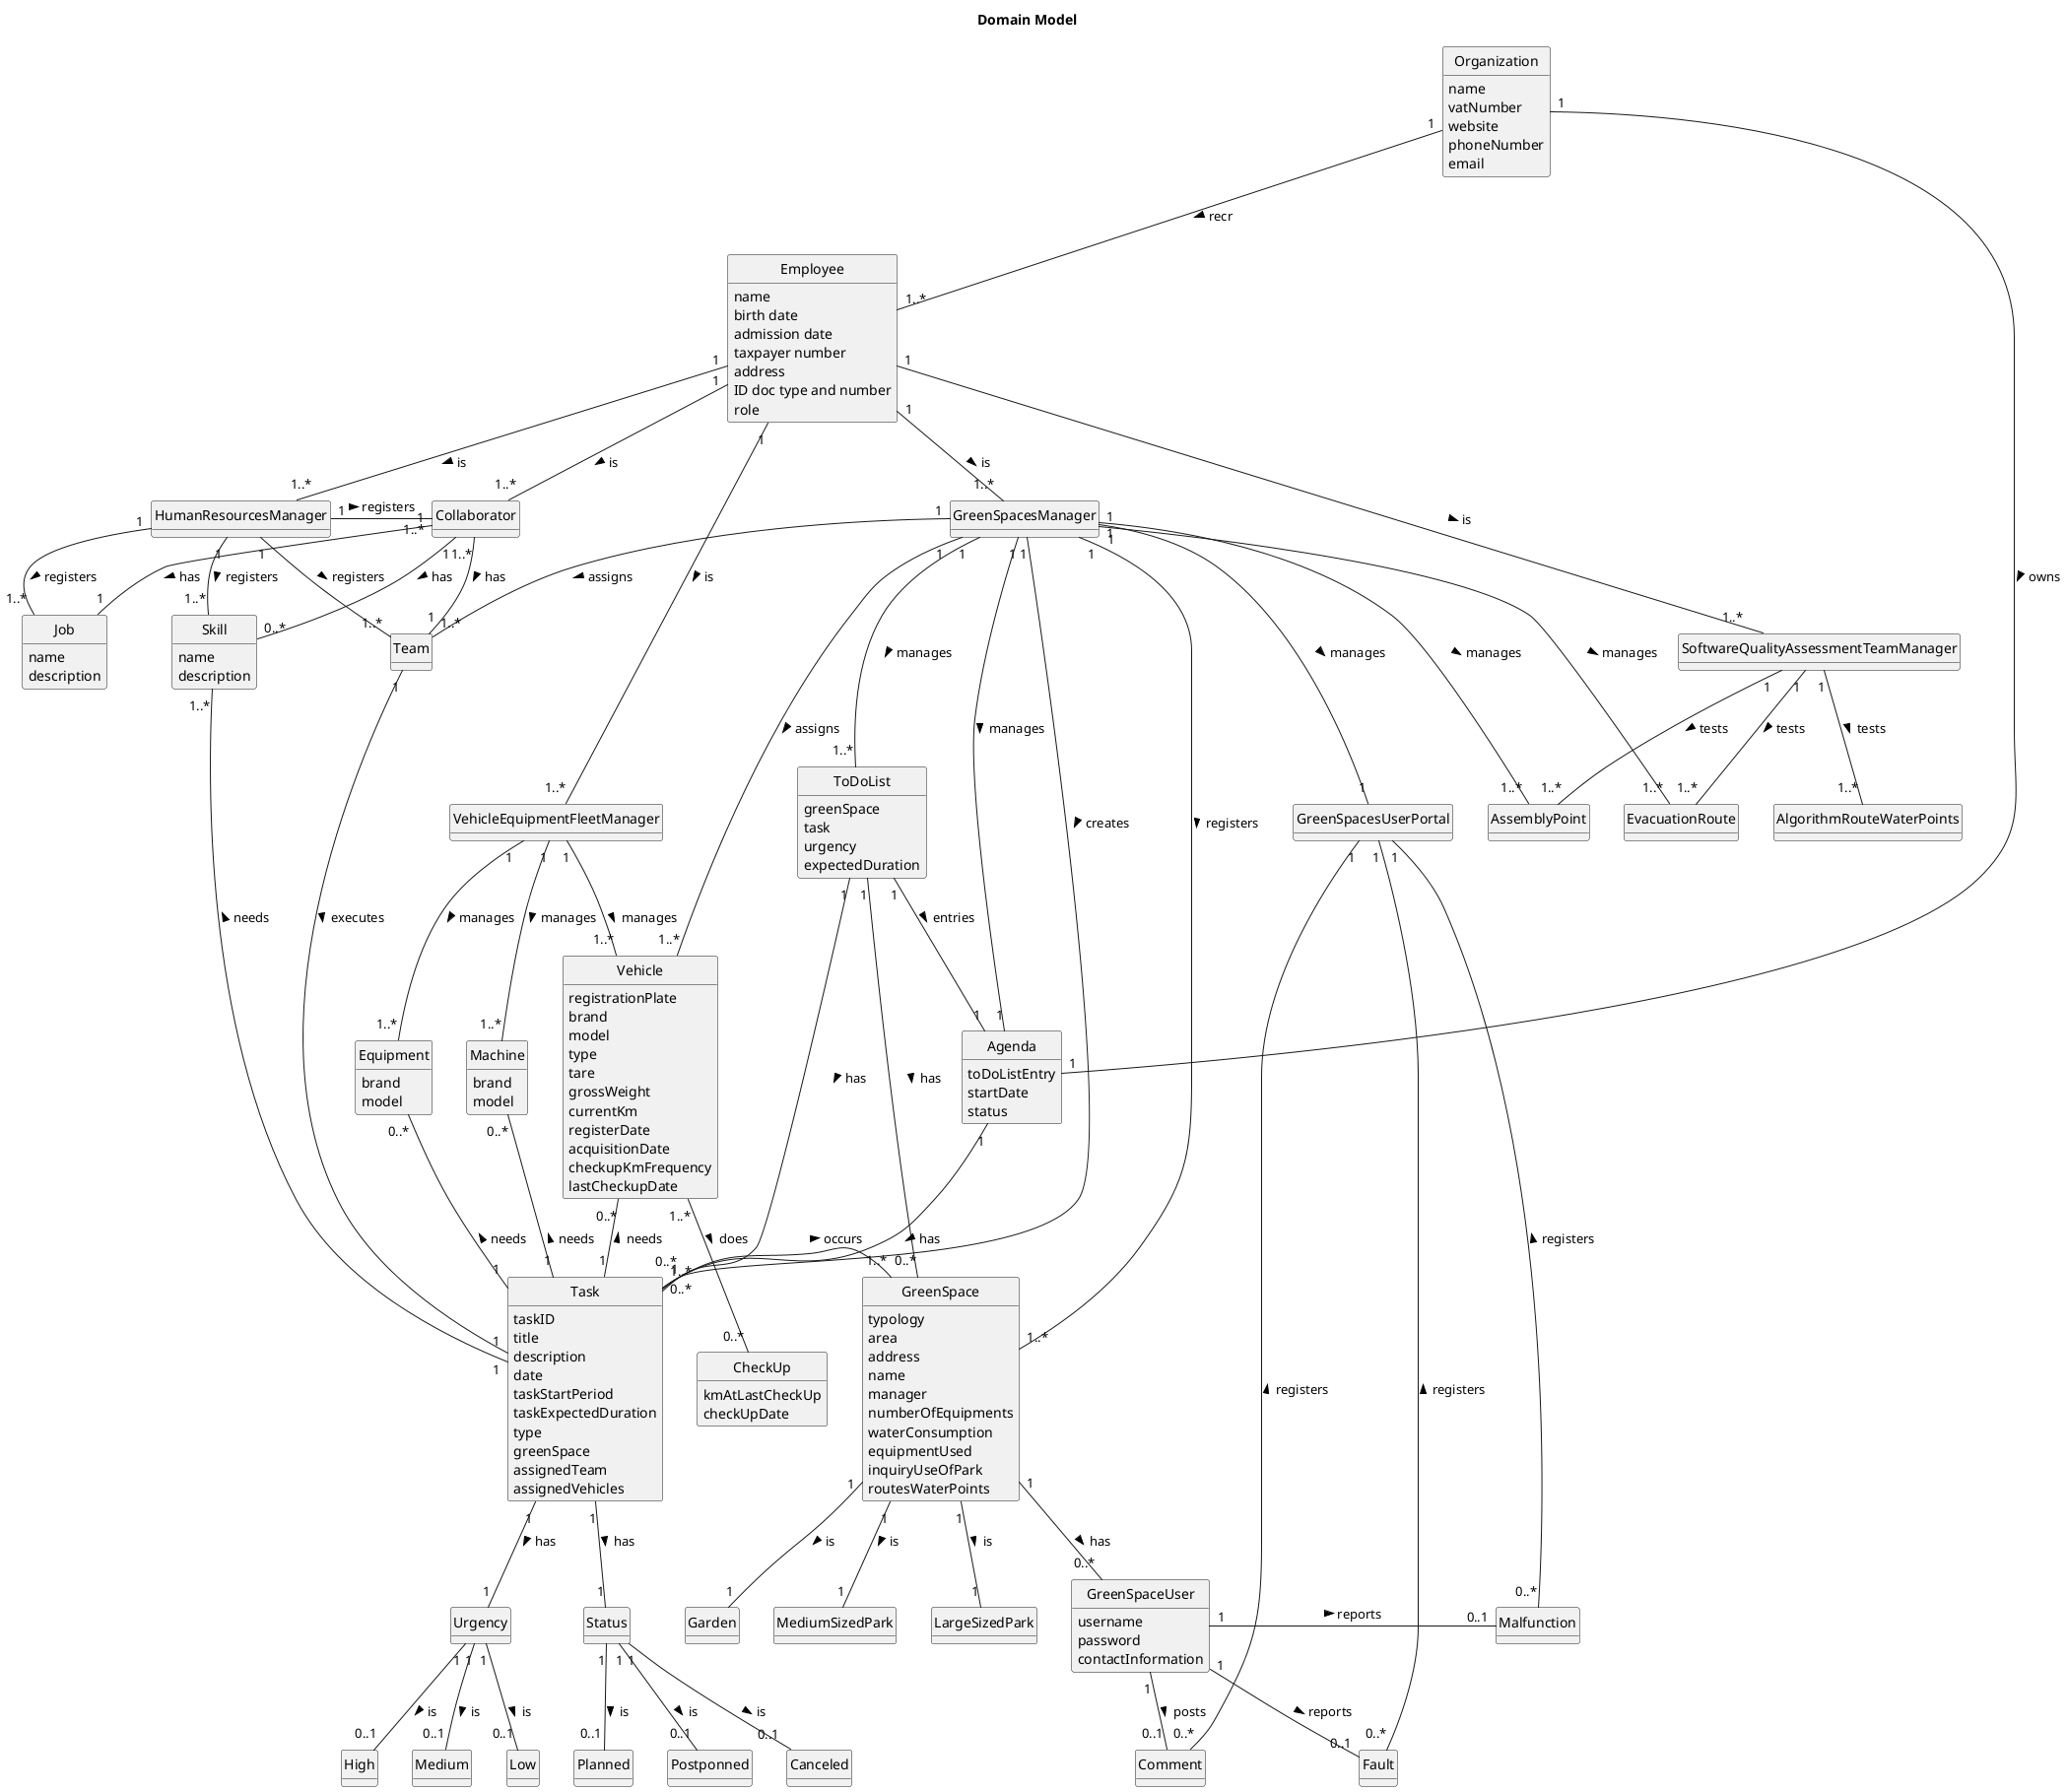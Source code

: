 @startuml
skinparam monochrome true
skinparam packageStyle rectangle
skinparam shadowing false
skinparam classAttributeIconSize 0
'skinparam linetype ortho
'left to right direction
hide circle
hide methods

title Domain Model

class Organization {
    name
    vatNumber
    website
    phoneNumber
    email
}
class Employee {
    name
    birth date
    contact (email/phone)
    admission date
    taxpayer number
    address
    ID doc type and number
    role
}
class Agenda {
    toDoListEntry
    startDate
    status
}
class ToDoList{
    greenSpace
    task
    urgency
    expectedDuration
}
class Task {
    taskID
    title
    description
    date
    taskStartPeriod
    taskExpectedDuration
    type
    greenSpace
    assignedTeam
    assignedVehicles
}

class Status {
}

class Urgency{
}

class GreenSpace {
    typology
    area
    address
    name
    manager
    numberOfEquipments
    waterConsumption
    equipmentUsed
    inquiryUseOfPark
    routesWaterPoints
}
class GreenSpaceUser {
    username
    password
    contactInformation
}
class HumanResourcesManager{
}
class VehicleEquipmentFleetManager{
}
class GreenSpacesManager{

}
class SoftwareQualityAssessmentTeamManager{

}
class Collaborator{
}
class Team{
}
class Job{
    name
    description
}
class Skill{
    name
    description
}
class Vehicle{
    registrationPlate
    brand
    model
    type
    tare
    grossWeight
    currentKm
    registerDate
    acquisitionDate
    checkupKmFrequency
    lastCheckupDate
}

class CheckUp{
    kmAtLastCheckUp
    checkUpDate
}

class Equipment{
    brand
    model

}
class Machine{
    brand
    model
}
class GreenSpacesUserPortal{
}
class Comment{
}
class Fault{
}
class Malfunction{
}
class Garden{
}
class MediumSizedPark{
}
class LargeSizedPark{
}

Organization "1" -- "1" Agenda : owns >
Organization "1" -- "1..*" Employee : recr >
Employee "1" -- "1..*" HumanResourcesManager : is >
Employee "1" -- "1..*" VehicleEquipmentFleetManager : is >
Employee "1" -- "1..*" GreenSpacesManager : is >
Employee "1" -- "1..*" SoftwareQualityAssessmentTeamManager : is >
Employee "1" -- "1..*" Collaborator : is >
Task "1..*" - "1..*" GreenSpace: occurs >
GreenSpace -[hidden]-> Task
HumanResourcesManager "1" -- "1..*" Team : registers >
HumanResourcesManager "1" - "1..*" Collaborator : registers >
HumanResourcesManager "1" -- "1..*" Job : registers >
HumanResourcesManager "1" -- "1..*" Skill : registers >
VehicleEquipmentFleetManager "1" -- "1..*" Vehicle : manages >
VehicleEquipmentFleetManager "1" -- "1..*" Equipment : manages >
VehicleEquipmentFleetManager "1" -- "1..*" Machine : manages >
GreenSpacesManager "1" -- "1..*" GreenSpace : registers >
GreenSpacesManager "1" --- "1" Task : creates >
GreenSpacesManager "1" --- "1" GreenSpacesUserPortal : manages >
GreenSpacesManager "1" --- "1..*" AssemblyPoint : manages >
GreenSpacesManager "1" --- "1..*" EvacuationRoute : manages >
GreenSpacesManager "1" --- "1..*" ToDoList : manages >
GreenSpacesManager "1" --- "1..*" Vehicle: assigns >
Collaborator "1" -- "1" Job : has >
Collaborator "1" -- "0..*" Skill : has >
Collaborator "1..*" -- "1" Team : has >
Skill "1..*" -- "1" Task : needs <
SoftwareQualityAssessmentTeamManager "1" -- "1..*" AlgorithmRouteWaterPoints : tests >
SoftwareQualityAssessmentTeamManager "1" -- "1..*" EvacuationRoute : tests >
SoftwareQualityAssessmentTeamManager "1" -- "1..*" AssemblyPoint : tests >
GreenSpacesUserPortal "1" --- "0..*" Comment : registers <
GreenSpacesUserPortal "1" --- "0..*" Fault : registers <
GreenSpacesUserPortal "1" ---- "0..*" Malfunction : registers <
GreenSpaceUser "1" -- "0..1" Comment : posts >
Comment -[hidden]-> GreenSpaceUser
GreenSpaceUser "1" -- "0..1" Fault : reports >
Fault -[hidden]-> GreenSpaceUser
GreenSpaceUser "1" -- "0..1" Malfunction : reports >
Malfunction -[hidden]> GreenSpaceUser
Agenda "1" -- "0..*" Task : has >
Team "1" -- "1" Task : executes >
GreenSpace "1" -- "0..*" GreenSpaceUser : has >
Vehicle "0..*" -- "1" Task : needs <
Machine "0..*" -- "1" Task : needs <
Equipment "0..*" -- "1" Task : needs <
GreenSpace "1" -- "1" MediumSizedPark : is >
GreenSpace "1" -- "1" Garden : is >
GreenSpace "1" -- "1" LargeSizedPark : is >
Vehicle "1..*" -- "0..*" CheckUp : does >
GreenSpacesManager "1" -- "1" Agenda : manages >
GreenSpacesManager "1" -- "1..*" Team : assigns >
ToDoList "1" -- "0..*" Task : has >
ToDoList "1" -- "0..*" GreenSpace : has >
ToDoList "1" -- "1" Agenda : entries >
Task "1" -- "1" Status : has >
Task "1" -- "1" Urgency : has >
Status "1" -- "0..1" Planned : is >
Status "1" -- "0..1" Postponned : is >
Status "1" -- "0..1" Canceled : is >
Urgency "1" -- "0..1" High : is >
Urgency "1" -- "0..1" Medium : is >
Urgency "1" -- "0..1" Low : is >
@enduml